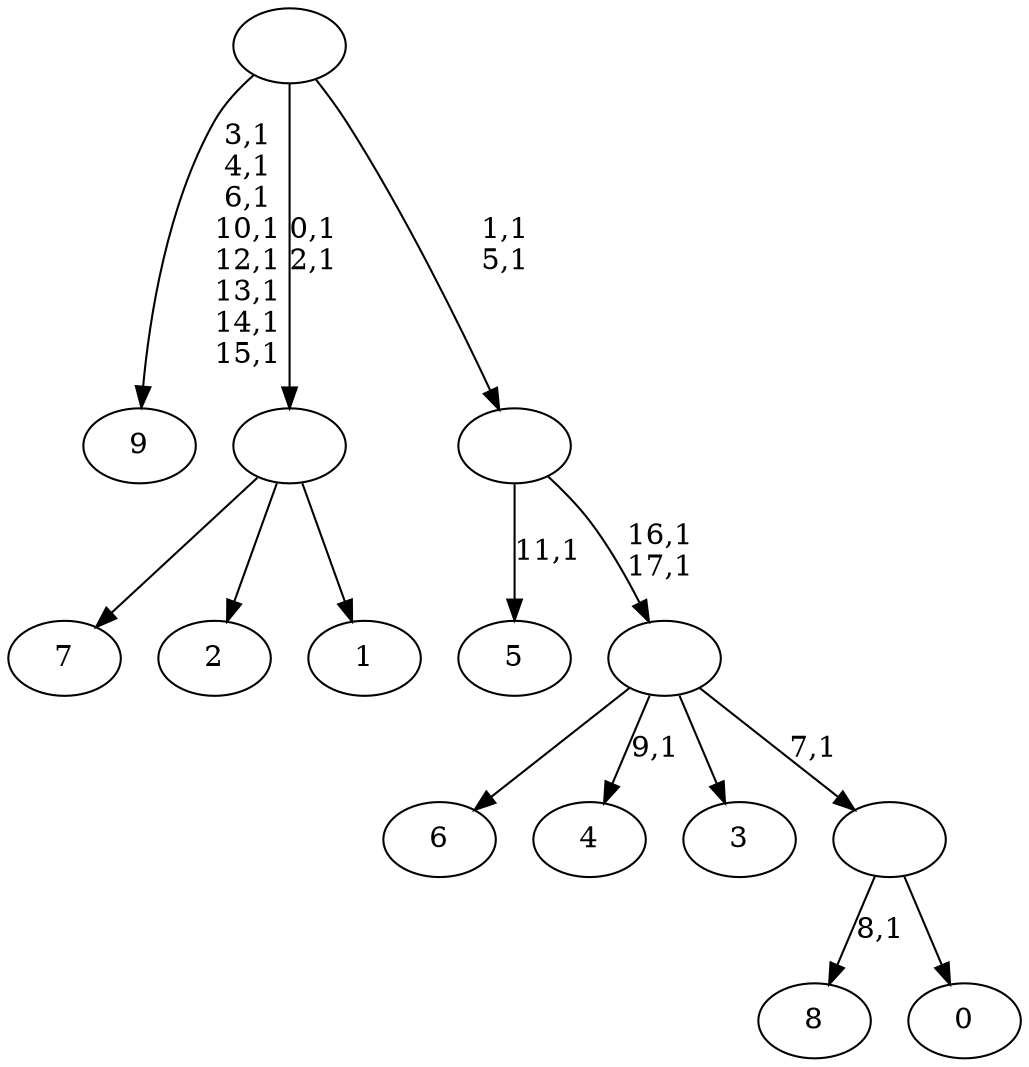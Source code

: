 digraph T {
	28 [label="9"]
	19 [label="8"]
	17 [label="7"]
	16 [label="6"]
	15 [label="5"]
	13 [label="4"]
	11 [label="3"]
	10 [label="2"]
	9 [label="1"]
	8 [label=""]
	6 [label="0"]
	5 [label=""]
	4 [label=""]
	2 [label=""]
	0 [label=""]
	8 -> 17 [label=""]
	8 -> 10 [label=""]
	8 -> 9 [label=""]
	5 -> 19 [label="8,1"]
	5 -> 6 [label=""]
	4 -> 13 [label="9,1"]
	4 -> 16 [label=""]
	4 -> 11 [label=""]
	4 -> 5 [label="7,1"]
	2 -> 4 [label="16,1\n17,1"]
	2 -> 15 [label="11,1"]
	0 -> 2 [label="1,1\n5,1"]
	0 -> 8 [label="0,1\n2,1"]
	0 -> 28 [label="3,1\n4,1\n6,1\n10,1\n12,1\n13,1\n14,1\n15,1"]
}

